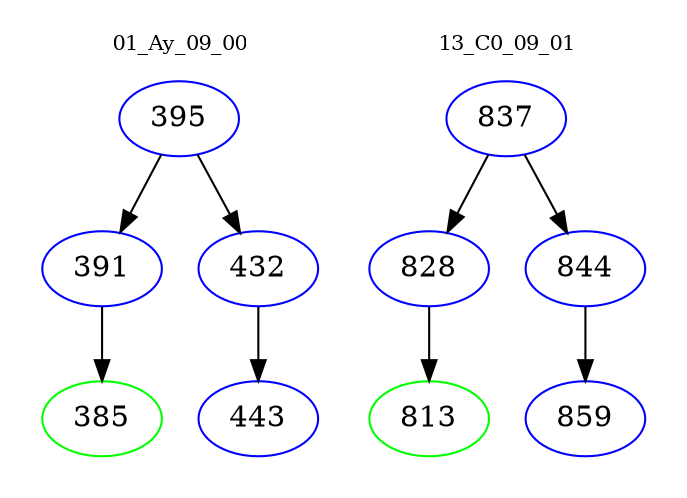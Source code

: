 digraph{
subgraph cluster_0 {
color = white
label = "01_Ay_09_00";
fontsize=10;
T0_395 [label="395", color="blue"]
T0_395 -> T0_391 [color="black"]
T0_391 [label="391", color="blue"]
T0_391 -> T0_385 [color="black"]
T0_385 [label="385", color="green"]
T0_395 -> T0_432 [color="black"]
T0_432 [label="432", color="blue"]
T0_432 -> T0_443 [color="black"]
T0_443 [label="443", color="blue"]
}
subgraph cluster_1 {
color = white
label = "13_C0_09_01";
fontsize=10;
T1_837 [label="837", color="blue"]
T1_837 -> T1_828 [color="black"]
T1_828 [label="828", color="blue"]
T1_828 -> T1_813 [color="black"]
T1_813 [label="813", color="green"]
T1_837 -> T1_844 [color="black"]
T1_844 [label="844", color="blue"]
T1_844 -> T1_859 [color="black"]
T1_859 [label="859", color="blue"]
}
}
